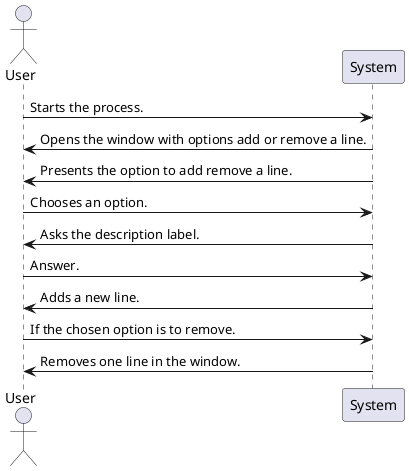 @startuml doc-files/forms_editor.png

actor User

User->System: Starts the process.
System->User: Opens the window with options add or remove a line.
System->User: Presents the option to add remove a line.
User->System: Chooses an option.
System->User: Asks the description label.
User->System: Answer.
System->User: Adds a new line.
User->System: If the chosen option is to remove.
System->User: Removes one line in the window.
@enduml